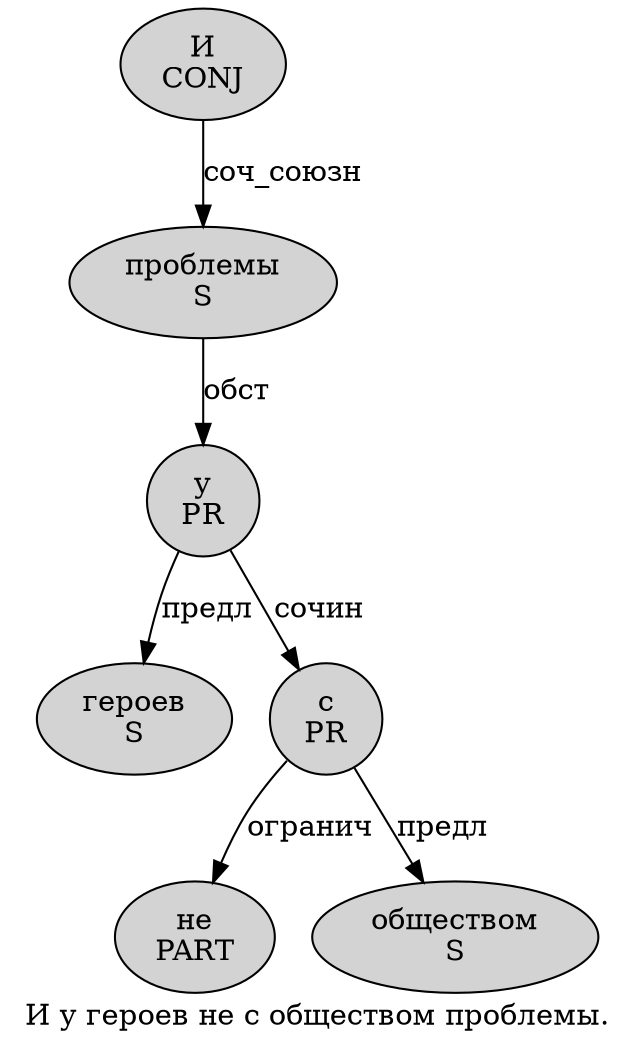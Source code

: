 digraph SENTENCE_3084 {
	graph [label="И у героев не с обществом проблемы."]
	node [style=filled]
		0 [label="И
CONJ" color="" fillcolor=lightgray penwidth=1 shape=ellipse]
		1 [label="у
PR" color="" fillcolor=lightgray penwidth=1 shape=ellipse]
		2 [label="героев
S" color="" fillcolor=lightgray penwidth=1 shape=ellipse]
		3 [label="не
PART" color="" fillcolor=lightgray penwidth=1 shape=ellipse]
		4 [label="с
PR" color="" fillcolor=lightgray penwidth=1 shape=ellipse]
		5 [label="обществом
S" color="" fillcolor=lightgray penwidth=1 shape=ellipse]
		6 [label="проблемы
S" color="" fillcolor=lightgray penwidth=1 shape=ellipse]
			0 -> 6 [label="соч_союзн"]
			1 -> 2 [label="предл"]
			1 -> 4 [label="сочин"]
			4 -> 3 [label="огранич"]
			4 -> 5 [label="предл"]
			6 -> 1 [label="обст"]
}